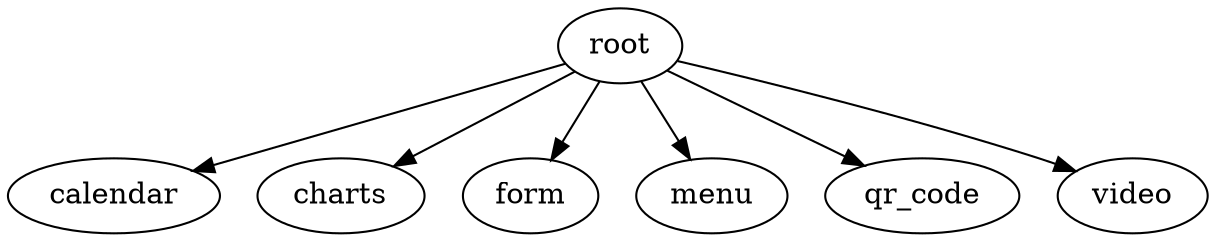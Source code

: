 digraph {
calendar
charts
form
menu
qr_code
root
video
root -> calendar
root -> charts
root -> form
root -> menu
root -> qr_code
root -> video
}
